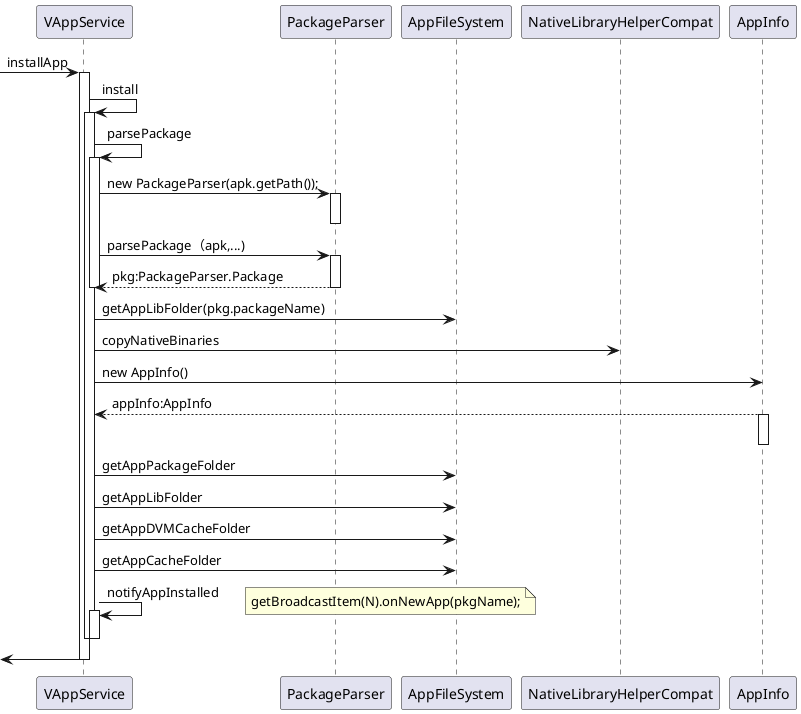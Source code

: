 @startuml
[-> VAppService : installApp
activate VAppService

VAppService -> VAppService: install

activate VAppService
VAppService -> VAppService : parsePackage

activate VAppService
VAppService -> PackageParser : new PackageParser(apk.getPath());
activate PackageParser
deactivate PackageParser

VAppService -> PackageParser : parsePackage（apk,...)
activate PackageParser
VAppService <-- PackageParser : pkg:PackageParser.Package
deactivate PackageParser



deactivate VAppService

VAppService -> AppFileSystem : getAppLibFolder(pkg.packageName)
VAppService -> NativeLibraryHelperCompat : copyNativeBinaries

VAppService -> AppInfo : new AppInfo()
VAppService <-- AppInfo : appInfo:AppInfo
activate AppInfo
deactivate AppInfo

VAppService -> AppFileSystem : getAppPackageFolder
VAppService -> AppFileSystem : getAppLibFolder
VAppService -> AppFileSystem : getAppDVMCacheFolder
VAppService -> AppFileSystem : getAppCacheFolder

VAppService -> VAppService : notifyAppInstalled
activate VAppService
note right : getBroadcastItem(N).onNewApp(pkgName);
deactivate VAppService

deactivate VAppService
[<- VAppService :
deactivate VAppService
@enduml